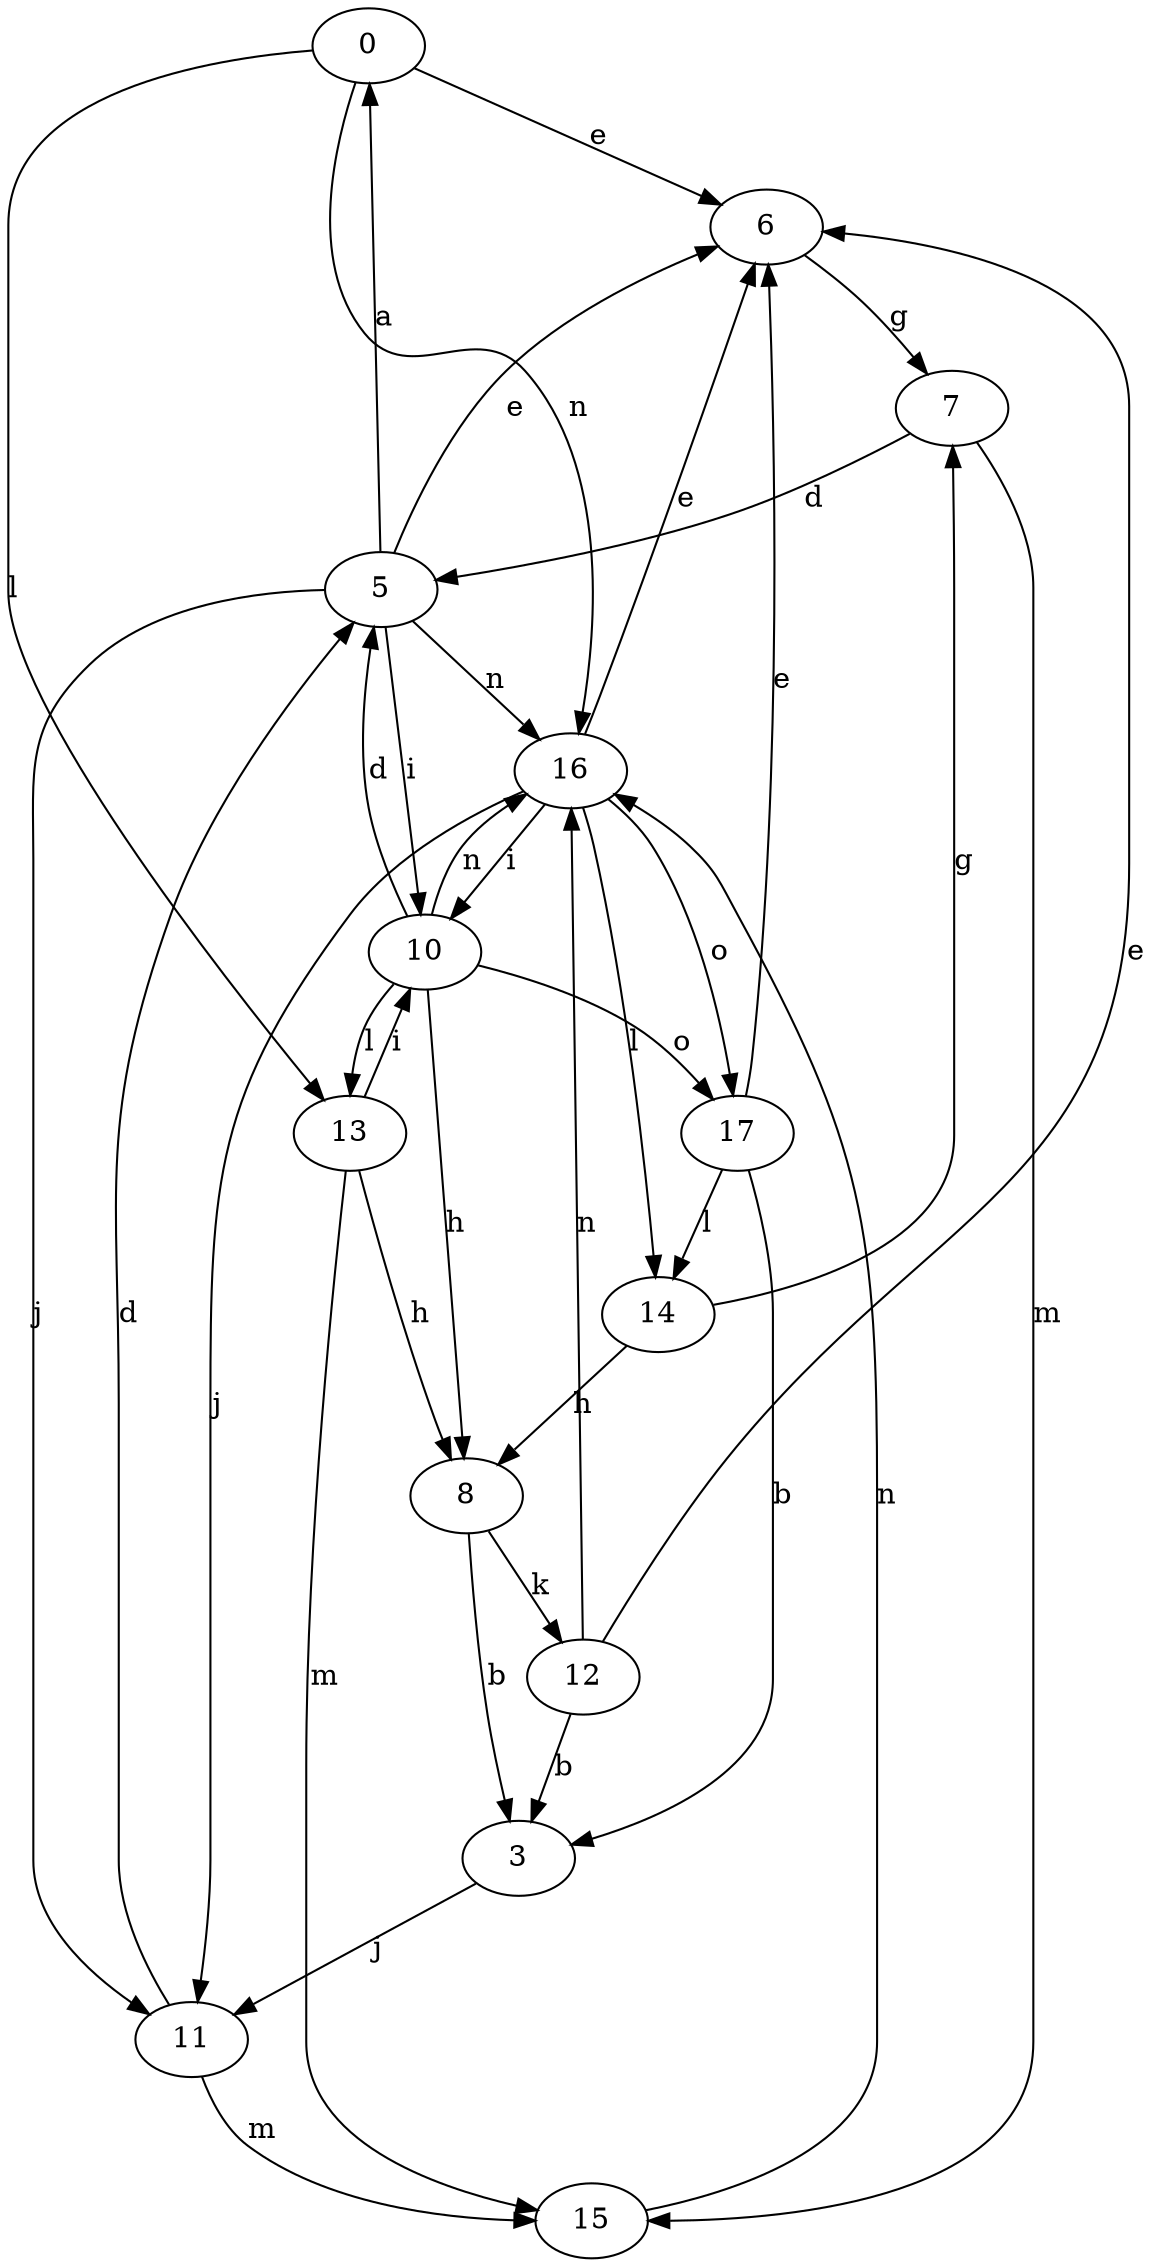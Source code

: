 strict digraph  {
0;
3;
5;
6;
7;
8;
10;
11;
12;
13;
14;
15;
16;
17;
0 -> 6  [label=e];
0 -> 13  [label=l];
0 -> 16  [label=n];
3 -> 11  [label=j];
5 -> 0  [label=a];
5 -> 6  [label=e];
5 -> 10  [label=i];
5 -> 11  [label=j];
5 -> 16  [label=n];
6 -> 7  [label=g];
7 -> 5  [label=d];
7 -> 15  [label=m];
8 -> 3  [label=b];
8 -> 12  [label=k];
10 -> 5  [label=d];
10 -> 8  [label=h];
10 -> 13  [label=l];
10 -> 16  [label=n];
10 -> 17  [label=o];
11 -> 5  [label=d];
11 -> 15  [label=m];
12 -> 3  [label=b];
12 -> 6  [label=e];
12 -> 16  [label=n];
13 -> 8  [label=h];
13 -> 10  [label=i];
13 -> 15  [label=m];
14 -> 7  [label=g];
14 -> 8  [label=h];
15 -> 16  [label=n];
16 -> 6  [label=e];
16 -> 10  [label=i];
16 -> 11  [label=j];
16 -> 14  [label=l];
16 -> 17  [label=o];
17 -> 3  [label=b];
17 -> 6  [label=e];
17 -> 14  [label=l];
}
